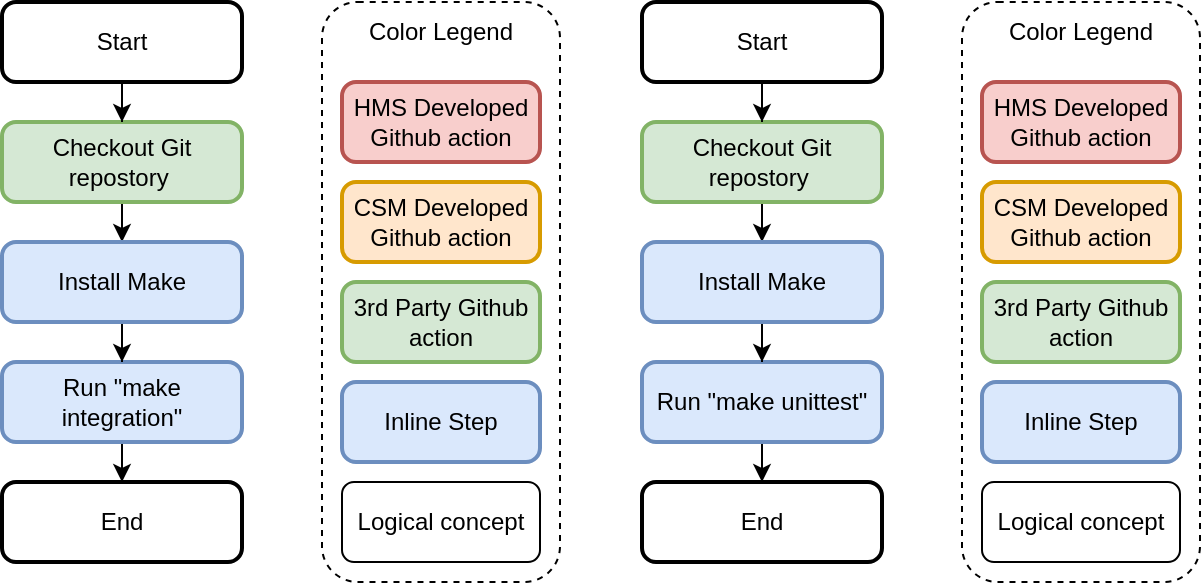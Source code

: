 <mxfile version="16.5.1" type="device"><diagram id="u-ngRqkEcqaDgdY11SzN" name="Page-1"><mxGraphModel dx="936" dy="608" grid="1" gridSize="10" guides="1" tooltips="1" connect="1" arrows="1" fold="1" page="1" pageScale="1" pageWidth="850" pageHeight="1100" math="0" shadow="0"><root><mxCell id="0"/><mxCell id="1" parent="0"/><mxCell id="WoE9XLKeHQSpl0atpR4W-2" value="" style="rounded=1;whiteSpace=wrap;html=1;dashed=1;" vertex="1" parent="1"><mxGeometry x="520" y="160" width="119" height="290" as="geometry"/></mxCell><mxCell id="WoE9XLKeHQSpl0atpR4W-3" value="3rd Party Github action" style="rounded=1;whiteSpace=wrap;html=1;absoluteArcSize=1;arcSize=14;strokeWidth=2;fillColor=#d5e8d4;strokeColor=#82b366;" vertex="1" parent="1"><mxGeometry x="530" y="300" width="99" height="40" as="geometry"/></mxCell><mxCell id="WoE9XLKeHQSpl0atpR4W-4" value="HMS Developed Github action" style="rounded=1;whiteSpace=wrap;html=1;absoluteArcSize=1;arcSize=14;strokeWidth=2;fillColor=#f8cecc;strokeColor=#b85450;" vertex="1" parent="1"><mxGeometry x="530" y="200" width="99" height="40" as="geometry"/></mxCell><mxCell id="WoE9XLKeHQSpl0atpR4W-5" value="Inline Step" style="rounded=1;whiteSpace=wrap;html=1;absoluteArcSize=1;arcSize=14;strokeWidth=2;fillColor=#dae8fc;strokeColor=#6c8ebf;" vertex="1" parent="1"><mxGeometry x="530" y="350" width="99" height="40" as="geometry"/></mxCell><mxCell id="WoE9XLKeHQSpl0atpR4W-6" value="CSM Developed Github action" style="rounded=1;whiteSpace=wrap;html=1;absoluteArcSize=1;arcSize=14;strokeWidth=2;fillColor=#ffe6cc;strokeColor=#d79b00;" vertex="1" parent="1"><mxGeometry x="530" y="250" width="99" height="40" as="geometry"/></mxCell><mxCell id="WoE9XLKeHQSpl0atpR4W-7" value="Logical concept" style="rounded=1;whiteSpace=wrap;html=1;" vertex="1" parent="1"><mxGeometry x="530" y="400" width="99" height="40" as="geometry"/></mxCell><mxCell id="WoE9XLKeHQSpl0atpR4W-8" value="Color Legend" style="text;html=1;strokeColor=none;fillColor=none;align=center;verticalAlign=middle;whiteSpace=wrap;rounded=0;" vertex="1" parent="1"><mxGeometry x="530" y="160" width="99" height="30" as="geometry"/></mxCell><mxCell id="WoE9XLKeHQSpl0atpR4W-13" style="edgeStyle=orthogonalEdgeStyle;rounded=0;orthogonalLoop=1;jettySize=auto;html=1;exitX=0.5;exitY=1;exitDx=0;exitDy=0;entryX=0.5;entryY=0;entryDx=0;entryDy=0;" edge="1" parent="1" source="WoE9XLKeHQSpl0atpR4W-9"><mxGeometry relative="1" as="geometry"><mxPoint x="100" y="280.0" as="targetPoint"/></mxGeometry></mxCell><mxCell id="WoE9XLKeHQSpl0atpR4W-9" value="&lt;span&gt;Checkout Git repostory&amp;nbsp;&lt;/span&gt;" style="rounded=1;whiteSpace=wrap;html=1;absoluteArcSize=1;arcSize=14;strokeWidth=2;fillColor=#d5e8d4;strokeColor=#82b366;" vertex="1" parent="1"><mxGeometry x="40" y="220" width="120" height="40" as="geometry"/></mxCell><mxCell id="WoE9XLKeHQSpl0atpR4W-10" style="edgeStyle=orthogonalEdgeStyle;rounded=0;orthogonalLoop=1;jettySize=auto;html=1;exitX=0.5;exitY=1;exitDx=0;exitDy=0;fontSize=11;" edge="1" parent="1" source="WoE9XLKeHQSpl0atpR4W-11" target="WoE9XLKeHQSpl0atpR4W-9"><mxGeometry relative="1" as="geometry"/></mxCell><mxCell id="WoE9XLKeHQSpl0atpR4W-11" value="Start" style="rounded=1;whiteSpace=wrap;html=1;absoluteArcSize=1;arcSize=14;strokeWidth=2;" vertex="1" parent="1"><mxGeometry x="40" y="160" width="120" height="40" as="geometry"/></mxCell><mxCell id="WoE9XLKeHQSpl0atpR4W-18" style="edgeStyle=orthogonalEdgeStyle;rounded=0;orthogonalLoop=1;jettySize=auto;html=1;exitX=0.5;exitY=1;exitDx=0;exitDy=0;entryX=0.5;entryY=0;entryDx=0;entryDy=0;" edge="1" parent="1" source="WoE9XLKeHQSpl0atpR4W-14" target="WoE9XLKeHQSpl0atpR4W-17"><mxGeometry relative="1" as="geometry"/></mxCell><mxCell id="WoE9XLKeHQSpl0atpR4W-14" value="Run &quot;make integration&quot;" style="rounded=1;whiteSpace=wrap;html=1;absoluteArcSize=1;arcSize=14;strokeWidth=2;fillColor=#dae8fc;strokeColor=#6c8ebf;" vertex="1" parent="1"><mxGeometry x="40" y="340" width="120" height="40" as="geometry"/></mxCell><mxCell id="WoE9XLKeHQSpl0atpR4W-16" style="edgeStyle=orthogonalEdgeStyle;rounded=0;orthogonalLoop=1;jettySize=auto;html=1;exitX=0.5;exitY=1;exitDx=0;exitDy=0;" edge="1" parent="1" source="WoE9XLKeHQSpl0atpR4W-15" target="WoE9XLKeHQSpl0atpR4W-14"><mxGeometry relative="1" as="geometry"/></mxCell><mxCell id="WoE9XLKeHQSpl0atpR4W-15" value="Install Make" style="rounded=1;whiteSpace=wrap;html=1;absoluteArcSize=1;arcSize=14;strokeWidth=2;fillColor=#dae8fc;strokeColor=#6c8ebf;" vertex="1" parent="1"><mxGeometry x="40" y="280" width="120" height="40" as="geometry"/></mxCell><mxCell id="WoE9XLKeHQSpl0atpR4W-17" value="End" style="rounded=1;whiteSpace=wrap;html=1;absoluteArcSize=1;arcSize=14;strokeWidth=2;" vertex="1" parent="1"><mxGeometry x="40" y="400" width="120" height="40" as="geometry"/></mxCell><mxCell id="WoE9XLKeHQSpl0atpR4W-19" style="edgeStyle=orthogonalEdgeStyle;rounded=0;orthogonalLoop=1;jettySize=auto;html=1;exitX=0.5;exitY=1;exitDx=0;exitDy=0;entryX=0.5;entryY=0;entryDx=0;entryDy=0;" edge="1" parent="1" source="WoE9XLKeHQSpl0atpR4W-20"><mxGeometry relative="1" as="geometry"><mxPoint x="420" y="280.0" as="targetPoint"/></mxGeometry></mxCell><mxCell id="WoE9XLKeHQSpl0atpR4W-20" value="&lt;span&gt;Checkout Git repostory&amp;nbsp;&lt;/span&gt;" style="rounded=1;whiteSpace=wrap;html=1;absoluteArcSize=1;arcSize=14;strokeWidth=2;fillColor=#d5e8d4;strokeColor=#82b366;" vertex="1" parent="1"><mxGeometry x="360" y="220" width="120" height="40" as="geometry"/></mxCell><mxCell id="WoE9XLKeHQSpl0atpR4W-21" style="edgeStyle=orthogonalEdgeStyle;rounded=0;orthogonalLoop=1;jettySize=auto;html=1;exitX=0.5;exitY=1;exitDx=0;exitDy=0;fontSize=11;" edge="1" parent="1" source="WoE9XLKeHQSpl0atpR4W-22" target="WoE9XLKeHQSpl0atpR4W-20"><mxGeometry relative="1" as="geometry"/></mxCell><mxCell id="WoE9XLKeHQSpl0atpR4W-22" value="Start" style="rounded=1;whiteSpace=wrap;html=1;absoluteArcSize=1;arcSize=14;strokeWidth=2;" vertex="1" parent="1"><mxGeometry x="360" y="160" width="120" height="40" as="geometry"/></mxCell><mxCell id="WoE9XLKeHQSpl0atpR4W-23" style="edgeStyle=orthogonalEdgeStyle;rounded=0;orthogonalLoop=1;jettySize=auto;html=1;exitX=0.5;exitY=1;exitDx=0;exitDy=0;entryX=0.5;entryY=0;entryDx=0;entryDy=0;" edge="1" parent="1" source="WoE9XLKeHQSpl0atpR4W-24" target="WoE9XLKeHQSpl0atpR4W-27"><mxGeometry relative="1" as="geometry"/></mxCell><mxCell id="WoE9XLKeHQSpl0atpR4W-24" value="Run &quot;make unittest&quot;" style="rounded=1;whiteSpace=wrap;html=1;absoluteArcSize=1;arcSize=14;strokeWidth=2;fillColor=#dae8fc;strokeColor=#6c8ebf;" vertex="1" parent="1"><mxGeometry x="360" y="340" width="120" height="40" as="geometry"/></mxCell><mxCell id="WoE9XLKeHQSpl0atpR4W-25" style="edgeStyle=orthogonalEdgeStyle;rounded=0;orthogonalLoop=1;jettySize=auto;html=1;exitX=0.5;exitY=1;exitDx=0;exitDy=0;" edge="1" parent="1" source="WoE9XLKeHQSpl0atpR4W-26" target="WoE9XLKeHQSpl0atpR4W-24"><mxGeometry relative="1" as="geometry"/></mxCell><mxCell id="WoE9XLKeHQSpl0atpR4W-26" value="Install Make" style="rounded=1;whiteSpace=wrap;html=1;absoluteArcSize=1;arcSize=14;strokeWidth=2;fillColor=#dae8fc;strokeColor=#6c8ebf;" vertex="1" parent="1"><mxGeometry x="360" y="280" width="120" height="40" as="geometry"/></mxCell><mxCell id="WoE9XLKeHQSpl0atpR4W-27" value="End" style="rounded=1;whiteSpace=wrap;html=1;absoluteArcSize=1;arcSize=14;strokeWidth=2;" vertex="1" parent="1"><mxGeometry x="360" y="400" width="120" height="40" as="geometry"/></mxCell><mxCell id="WoE9XLKeHQSpl0atpR4W-28" value="" style="rounded=1;whiteSpace=wrap;html=1;dashed=1;" vertex="1" parent="1"><mxGeometry x="200" y="160" width="119" height="290" as="geometry"/></mxCell><mxCell id="WoE9XLKeHQSpl0atpR4W-29" value="3rd Party Github action" style="rounded=1;whiteSpace=wrap;html=1;absoluteArcSize=1;arcSize=14;strokeWidth=2;fillColor=#d5e8d4;strokeColor=#82b366;" vertex="1" parent="1"><mxGeometry x="210" y="300" width="99" height="40" as="geometry"/></mxCell><mxCell id="WoE9XLKeHQSpl0atpR4W-30" value="HMS Developed Github action" style="rounded=1;whiteSpace=wrap;html=1;absoluteArcSize=1;arcSize=14;strokeWidth=2;fillColor=#f8cecc;strokeColor=#b85450;" vertex="1" parent="1"><mxGeometry x="210" y="200" width="99" height="40" as="geometry"/></mxCell><mxCell id="WoE9XLKeHQSpl0atpR4W-31" value="Inline Step" style="rounded=1;whiteSpace=wrap;html=1;absoluteArcSize=1;arcSize=14;strokeWidth=2;fillColor=#dae8fc;strokeColor=#6c8ebf;" vertex="1" parent="1"><mxGeometry x="210" y="350" width="99" height="40" as="geometry"/></mxCell><mxCell id="WoE9XLKeHQSpl0atpR4W-32" value="CSM Developed Github action" style="rounded=1;whiteSpace=wrap;html=1;absoluteArcSize=1;arcSize=14;strokeWidth=2;fillColor=#ffe6cc;strokeColor=#d79b00;" vertex="1" parent="1"><mxGeometry x="210" y="250" width="99" height="40" as="geometry"/></mxCell><mxCell id="WoE9XLKeHQSpl0atpR4W-33" value="Logical concept" style="rounded=1;whiteSpace=wrap;html=1;" vertex="1" parent="1"><mxGeometry x="210" y="400" width="99" height="40" as="geometry"/></mxCell><mxCell id="WoE9XLKeHQSpl0atpR4W-34" value="Color Legend" style="text;html=1;strokeColor=none;fillColor=none;align=center;verticalAlign=middle;whiteSpace=wrap;rounded=0;" vertex="1" parent="1"><mxGeometry x="210" y="160" width="99" height="30" as="geometry"/></mxCell></root></mxGraphModel></diagram></mxfile>